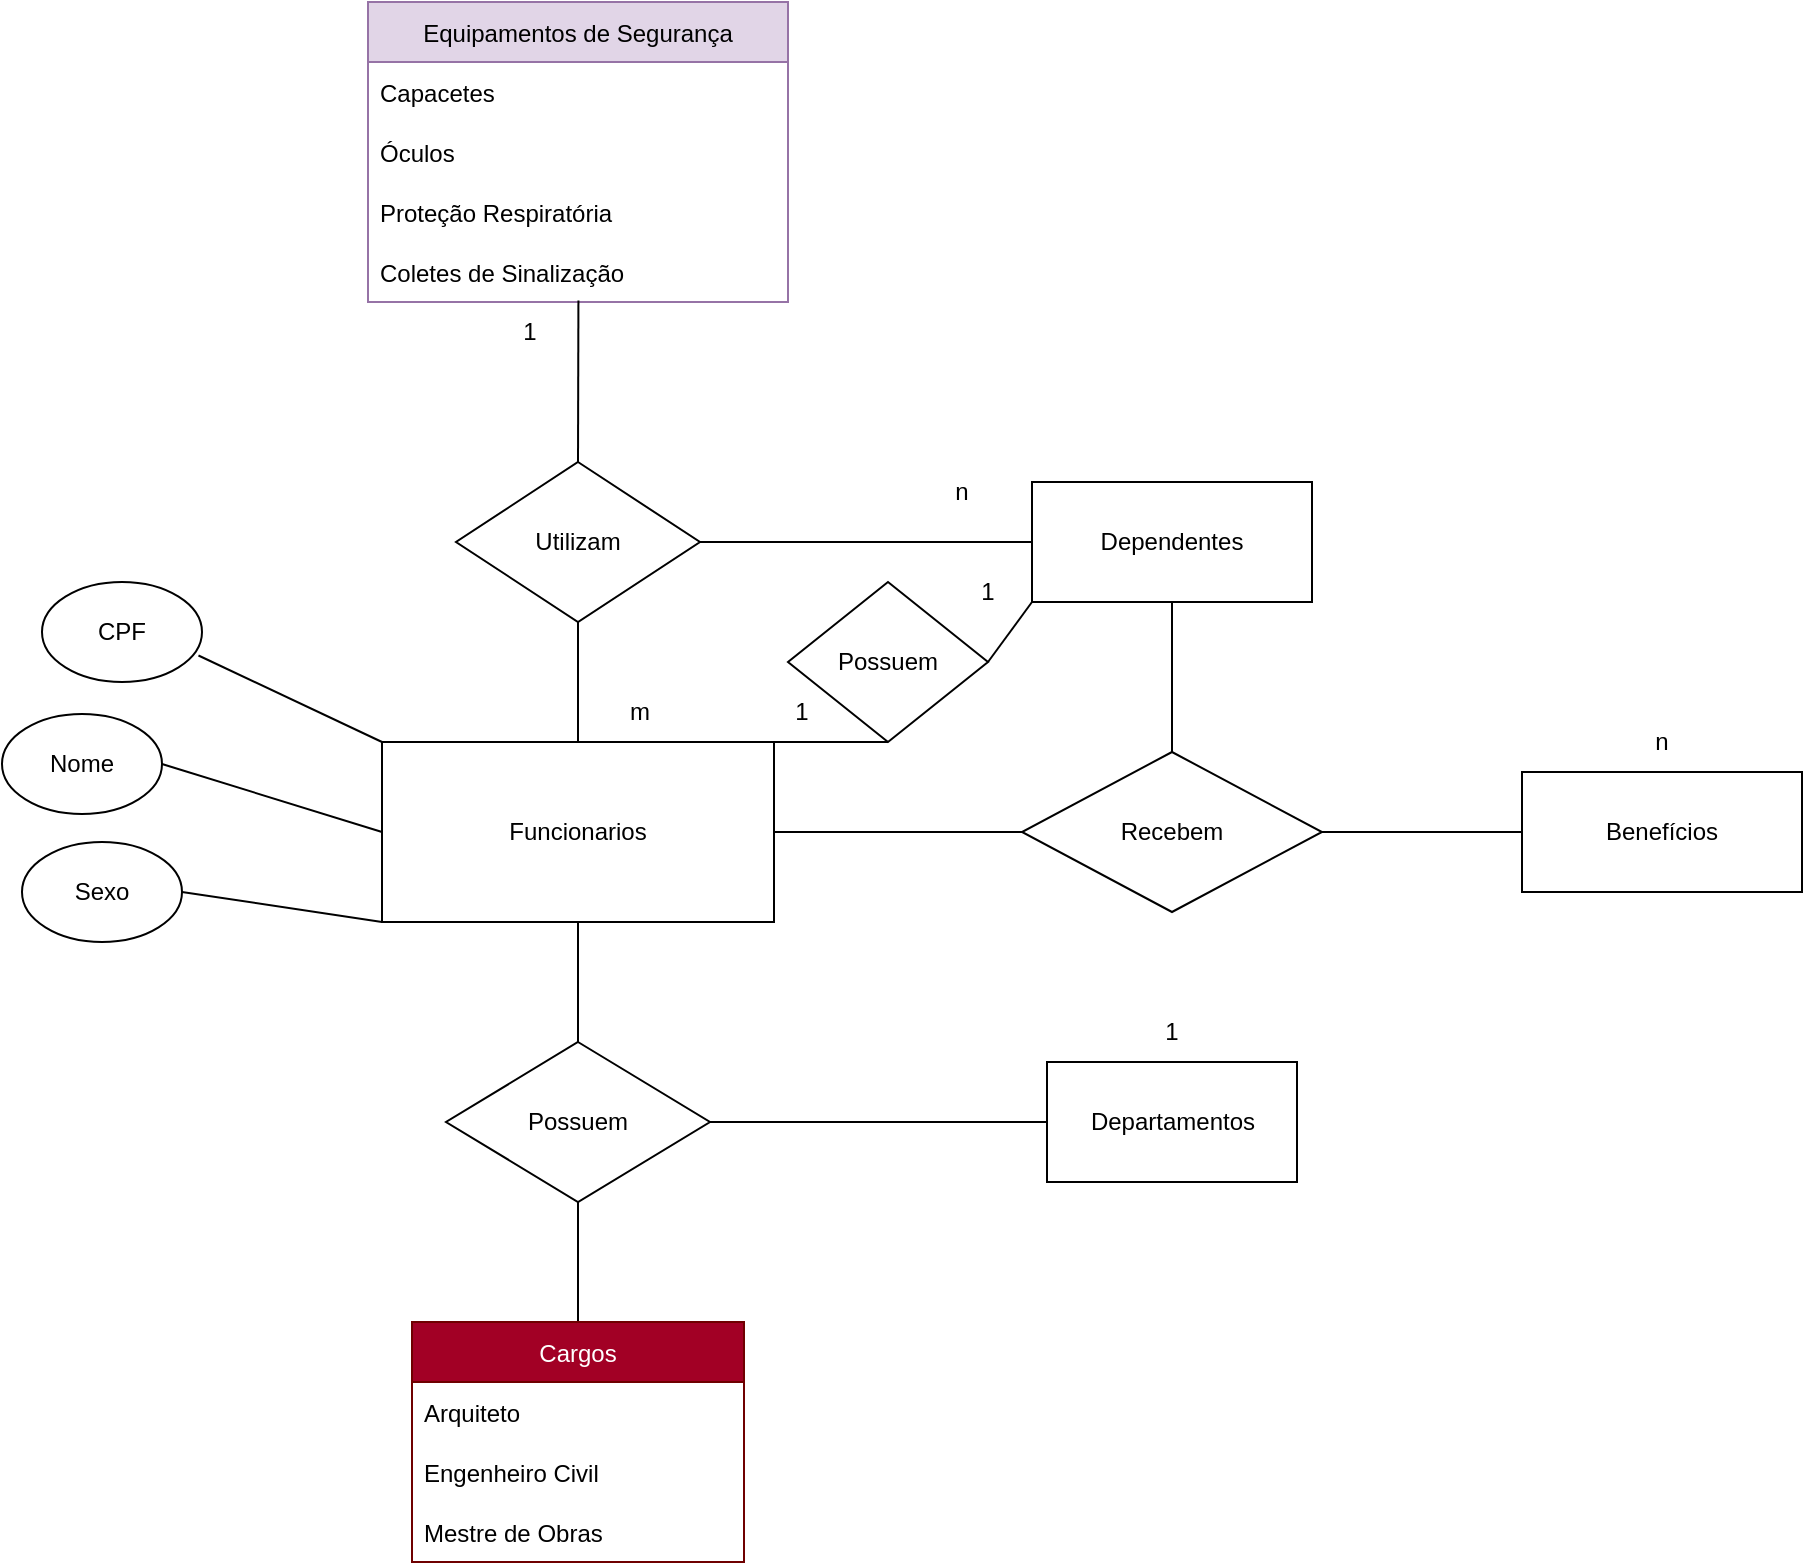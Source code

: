<mxfile version="17.1.3" type="github">
  <diagram id="5e9pFtbeVpfqY9gcgnI9" name="Page-1">
    <mxGraphModel dx="978" dy="2037" grid="1" gridSize="10" guides="1" tooltips="1" connect="1" arrows="1" fold="1" page="1" pageScale="1" pageWidth="827" pageHeight="1169" math="0" shadow="0">
      <root>
        <mxCell id="0" />
        <mxCell id="1" parent="0" />
        <mxCell id="cMNrE-TOFH_2MjUQXnrl-9" value="Funcionarios" style="rounded=0;whiteSpace=wrap;html=1;" parent="1" vertex="1">
          <mxGeometry x="310" y="-570" width="196" height="90" as="geometry" />
        </mxCell>
        <mxCell id="cMNrE-TOFH_2MjUQXnrl-11" value="" style="endArrow=none;html=1;rounded=0;entryX=0.5;entryY=1;entryDx=0;entryDy=0;" parent="1" target="cMNrE-TOFH_2MjUQXnrl-9" edge="1">
          <mxGeometry width="50" height="50" relative="1" as="geometry">
            <mxPoint x="408" y="-420" as="sourcePoint" />
            <mxPoint x="370" y="-470" as="targetPoint" />
          </mxGeometry>
        </mxCell>
        <mxCell id="cMNrE-TOFH_2MjUQXnrl-12" value="Departamentos" style="rounded=0;whiteSpace=wrap;html=1;" parent="1" vertex="1">
          <mxGeometry x="642.5" y="-410" width="125" height="60" as="geometry" />
        </mxCell>
        <mxCell id="cMNrE-TOFH_2MjUQXnrl-14" value="" style="endArrow=none;html=1;rounded=0;entryX=1;entryY=0.5;entryDx=0;entryDy=0;exitX=0;exitY=0.5;exitDx=0;exitDy=0;" parent="1" source="P_YVwLY5853t0Ip86XQi-1" target="cMNrE-TOFH_2MjUQXnrl-9" edge="1">
          <mxGeometry width="50" height="50" relative="1" as="geometry">
            <mxPoint x="590" y="-480" as="sourcePoint" />
            <mxPoint x="450" y="-300" as="targetPoint" />
          </mxGeometry>
        </mxCell>
        <mxCell id="P_YVwLY5853t0Ip86XQi-1" value="Recebem" style="rhombus;whiteSpace=wrap;html=1;" vertex="1" parent="1">
          <mxGeometry x="630" y="-565" width="150" height="80" as="geometry" />
        </mxCell>
        <mxCell id="P_YVwLY5853t0Ip86XQi-3" value="" style="endArrow=none;html=1;rounded=0;entryX=1;entryY=0.5;entryDx=0;entryDy=0;exitX=0;exitY=0.5;exitDx=0;exitDy=0;" edge="1" parent="1" source="cMNrE-TOFH_2MjUQXnrl-12" target="P_YVwLY5853t0Ip86XQi-6">
          <mxGeometry width="50" height="50" relative="1" as="geometry">
            <mxPoint x="705" y="-430" as="sourcePoint" />
            <mxPoint x="460" y="-410" as="targetPoint" />
          </mxGeometry>
        </mxCell>
        <mxCell id="P_YVwLY5853t0Ip86XQi-4" value="" style="endArrow=none;html=1;rounded=0;exitX=1;exitY=0.5;exitDx=0;exitDy=0;" edge="1" parent="1" source="P_YVwLY5853t0Ip86XQi-1" target="P_YVwLY5853t0Ip86XQi-5">
          <mxGeometry width="50" height="50" relative="1" as="geometry">
            <mxPoint x="830" y="-420" as="sourcePoint" />
            <mxPoint x="900" y="-525" as="targetPoint" />
          </mxGeometry>
        </mxCell>
        <mxCell id="P_YVwLY5853t0Ip86XQi-5" value="Benefícios" style="rounded=0;whiteSpace=wrap;html=1;" vertex="1" parent="1">
          <mxGeometry x="880" y="-555" width="140" height="60" as="geometry" />
        </mxCell>
        <mxCell id="P_YVwLY5853t0Ip86XQi-6" value="Possuem" style="rhombus;whiteSpace=wrap;html=1;" vertex="1" parent="1">
          <mxGeometry x="342" y="-420" width="132" height="80" as="geometry" />
        </mxCell>
        <mxCell id="P_YVwLY5853t0Ip86XQi-7" value="" style="endArrow=none;html=1;rounded=0;exitX=0.5;exitY=0;exitDx=0;exitDy=0;entryX=0.5;entryY=1;entryDx=0;entryDy=0;" edge="1" parent="1" target="P_YVwLY5853t0Ip86XQi-6">
          <mxGeometry width="50" height="50" relative="1" as="geometry">
            <mxPoint x="408.0" y="-280" as="sourcePoint" />
            <mxPoint x="660" y="-410" as="targetPoint" />
          </mxGeometry>
        </mxCell>
        <mxCell id="P_YVwLY5853t0Ip86XQi-8" value="Dependentes" style="rounded=0;whiteSpace=wrap;html=1;" vertex="1" parent="1">
          <mxGeometry x="635" y="-700" width="140" height="60" as="geometry" />
        </mxCell>
        <mxCell id="P_YVwLY5853t0Ip86XQi-11" value="" style="endArrow=none;html=1;rounded=0;entryX=0.5;entryY=1;entryDx=0;entryDy=0;exitX=0.5;exitY=0;exitDx=0;exitDy=0;" edge="1" parent="1" source="P_YVwLY5853t0Ip86XQi-1" target="P_YVwLY5853t0Ip86XQi-8">
          <mxGeometry width="50" height="50" relative="1" as="geometry">
            <mxPoint x="640" y="-360" as="sourcePoint" />
            <mxPoint x="690" y="-410" as="targetPoint" />
          </mxGeometry>
        </mxCell>
        <mxCell id="P_YVwLY5853t0Ip86XQi-17" value="Equipamentos de Segurança" style="swimlane;fontStyle=0;childLayout=stackLayout;horizontal=1;startSize=30;horizontalStack=0;resizeParent=1;resizeParentMax=0;resizeLast=0;collapsible=1;marginBottom=0;fillColor=#e1d5e7;strokeColor=#9673a6;" vertex="1" parent="1">
          <mxGeometry x="303" y="-940" width="210" height="150" as="geometry" />
        </mxCell>
        <mxCell id="P_YVwLY5853t0Ip86XQi-18" value="Capacetes" style="text;strokeColor=none;fillColor=none;align=left;verticalAlign=middle;spacingLeft=4;spacingRight=4;overflow=hidden;points=[[0,0.5],[1,0.5]];portConstraint=eastwest;rotatable=0;" vertex="1" parent="P_YVwLY5853t0Ip86XQi-17">
          <mxGeometry y="30" width="210" height="30" as="geometry" />
        </mxCell>
        <mxCell id="P_YVwLY5853t0Ip86XQi-19" value="Óculos" style="text;strokeColor=none;fillColor=none;align=left;verticalAlign=middle;spacingLeft=4;spacingRight=4;overflow=hidden;points=[[0,0.5],[1,0.5]];portConstraint=eastwest;rotatable=0;" vertex="1" parent="P_YVwLY5853t0Ip86XQi-17">
          <mxGeometry y="60" width="210" height="30" as="geometry" />
        </mxCell>
        <mxCell id="P_YVwLY5853t0Ip86XQi-20" value="Proteção Respiratória" style="text;strokeColor=none;fillColor=none;align=left;verticalAlign=middle;spacingLeft=4;spacingRight=4;overflow=hidden;points=[[0,0.5],[1,0.5]];portConstraint=eastwest;rotatable=0;" vertex="1" parent="P_YVwLY5853t0Ip86XQi-17">
          <mxGeometry y="90" width="210" height="30" as="geometry" />
        </mxCell>
        <mxCell id="P_YVwLY5853t0Ip86XQi-35" value="Coletes de Sinalização" style="text;strokeColor=none;fillColor=none;align=left;verticalAlign=middle;spacingLeft=4;spacingRight=4;overflow=hidden;points=[[0,0.5],[1,0.5]];portConstraint=eastwest;rotatable=0;" vertex="1" parent="P_YVwLY5853t0Ip86XQi-17">
          <mxGeometry y="120" width="210" height="30" as="geometry" />
        </mxCell>
        <mxCell id="P_YVwLY5853t0Ip86XQi-21" value="" style="endArrow=none;html=1;rounded=0;entryX=0;entryY=0.5;entryDx=0;entryDy=0;exitX=1;exitY=0.5;exitDx=0;exitDy=0;" edge="1" parent="1" source="P_YVwLY5853t0Ip86XQi-24" target="P_YVwLY5853t0Ip86XQi-8">
          <mxGeometry width="50" height="50" relative="1" as="geometry">
            <mxPoint x="630" y="-610" as="sourcePoint" />
            <mxPoint x="680" y="-660" as="targetPoint" />
          </mxGeometry>
        </mxCell>
        <mxCell id="P_YVwLY5853t0Ip86XQi-22" value="" style="endArrow=none;html=1;rounded=0;exitX=0.5;exitY=0;exitDx=0;exitDy=0;" edge="1" parent="1" source="cMNrE-TOFH_2MjUQXnrl-9">
          <mxGeometry width="50" height="50" relative="1" as="geometry">
            <mxPoint x="630" y="-450" as="sourcePoint" />
            <mxPoint x="408" y="-630" as="targetPoint" />
          </mxGeometry>
        </mxCell>
        <mxCell id="P_YVwLY5853t0Ip86XQi-24" value="Utilizam" style="rhombus;whiteSpace=wrap;html=1;" vertex="1" parent="1">
          <mxGeometry x="347" y="-710" width="122" height="80" as="geometry" />
        </mxCell>
        <mxCell id="P_YVwLY5853t0Ip86XQi-26" value="" style="endArrow=none;html=1;rounded=0;exitX=0.5;exitY=0;exitDx=0;exitDy=0;entryX=0.501;entryY=0.975;entryDx=0;entryDy=0;entryPerimeter=0;" edge="1" parent="1" source="P_YVwLY5853t0Ip86XQi-24" target="P_YVwLY5853t0Ip86XQi-35">
          <mxGeometry width="50" height="50" relative="1" as="geometry">
            <mxPoint x="635" y="-830" as="sourcePoint" />
            <mxPoint x="420" y="-790" as="targetPoint" />
          </mxGeometry>
        </mxCell>
        <mxCell id="P_YVwLY5853t0Ip86XQi-31" value="Cargos" style="swimlane;fontStyle=0;childLayout=stackLayout;horizontal=1;startSize=30;horizontalStack=0;resizeParent=1;resizeParentMax=0;resizeLast=0;collapsible=1;marginBottom=0;fillColor=#a20025;strokeColor=#6F0000;fontColor=#ffffff;" vertex="1" parent="1">
          <mxGeometry x="325" y="-280" width="166" height="120" as="geometry" />
        </mxCell>
        <mxCell id="P_YVwLY5853t0Ip86XQi-32" value="Arquiteto" style="text;strokeColor=none;fillColor=none;align=left;verticalAlign=middle;spacingLeft=4;spacingRight=4;overflow=hidden;points=[[0,0.5],[1,0.5]];portConstraint=eastwest;rotatable=0;" vertex="1" parent="P_YVwLY5853t0Ip86XQi-31">
          <mxGeometry y="30" width="166" height="30" as="geometry" />
        </mxCell>
        <mxCell id="P_YVwLY5853t0Ip86XQi-33" value="Engenheiro Civil" style="text;strokeColor=none;fillColor=none;align=left;verticalAlign=middle;spacingLeft=4;spacingRight=4;overflow=hidden;points=[[0,0.5],[1,0.5]];portConstraint=eastwest;rotatable=0;" vertex="1" parent="P_YVwLY5853t0Ip86XQi-31">
          <mxGeometry y="60" width="166" height="30" as="geometry" />
        </mxCell>
        <mxCell id="P_YVwLY5853t0Ip86XQi-34" value="Mestre de Obras" style="text;strokeColor=none;fillColor=none;align=left;verticalAlign=middle;spacingLeft=4;spacingRight=4;overflow=hidden;points=[[0,0.5],[1,0.5]];portConstraint=eastwest;rotatable=0;" vertex="1" parent="P_YVwLY5853t0Ip86XQi-31">
          <mxGeometry y="90" width="166" height="30" as="geometry" />
        </mxCell>
        <mxCell id="P_YVwLY5853t0Ip86XQi-36" value="CPF" style="ellipse;whiteSpace=wrap;html=1;" vertex="1" parent="1">
          <mxGeometry x="140" y="-650" width="80" height="50" as="geometry" />
        </mxCell>
        <mxCell id="P_YVwLY5853t0Ip86XQi-37" value="Nome" style="ellipse;whiteSpace=wrap;html=1;" vertex="1" parent="1">
          <mxGeometry x="120" y="-584" width="80" height="50" as="geometry" />
        </mxCell>
        <mxCell id="P_YVwLY5853t0Ip86XQi-38" value="Possuem" style="rhombus;whiteSpace=wrap;html=1;" vertex="1" parent="1">
          <mxGeometry x="513" y="-650" width="100" height="80" as="geometry" />
        </mxCell>
        <mxCell id="P_YVwLY5853t0Ip86XQi-39" value="" style="endArrow=none;html=1;rounded=0;entryX=0;entryY=1;entryDx=0;entryDy=0;exitX=1;exitY=0.5;exitDx=0;exitDy=0;" edge="1" parent="1" source="P_YVwLY5853t0Ip86XQi-38" target="P_YVwLY5853t0Ip86XQi-8">
          <mxGeometry width="50" height="50" relative="1" as="geometry">
            <mxPoint x="580" y="-530" as="sourcePoint" />
            <mxPoint x="630" y="-580" as="targetPoint" />
          </mxGeometry>
        </mxCell>
        <mxCell id="P_YVwLY5853t0Ip86XQi-40" value="" style="endArrow=none;html=1;rounded=0;exitX=1;exitY=0;exitDx=0;exitDy=0;entryX=0.5;entryY=1;entryDx=0;entryDy=0;" edge="1" parent="1" source="cMNrE-TOFH_2MjUQXnrl-9" target="P_YVwLY5853t0Ip86XQi-38">
          <mxGeometry width="50" height="50" relative="1" as="geometry">
            <mxPoint x="580" y="-530" as="sourcePoint" />
            <mxPoint x="560" y="-570" as="targetPoint" />
          </mxGeometry>
        </mxCell>
        <mxCell id="P_YVwLY5853t0Ip86XQi-41" value="" style="endArrow=none;html=1;rounded=0;exitX=0;exitY=0;exitDx=0;exitDy=0;entryX=0.978;entryY=0.735;entryDx=0;entryDy=0;entryPerimeter=0;" edge="1" parent="1" source="cMNrE-TOFH_2MjUQXnrl-9" target="P_YVwLY5853t0Ip86XQi-36">
          <mxGeometry width="50" height="50" relative="1" as="geometry">
            <mxPoint x="580" y="-530" as="sourcePoint" />
            <mxPoint x="220" y="-610" as="targetPoint" />
          </mxGeometry>
        </mxCell>
        <mxCell id="P_YVwLY5853t0Ip86XQi-42" value="" style="endArrow=none;html=1;rounded=0;exitX=1;exitY=0.5;exitDx=0;exitDy=0;entryX=0;entryY=0.5;entryDx=0;entryDy=0;" edge="1" parent="1" source="P_YVwLY5853t0Ip86XQi-37" target="cMNrE-TOFH_2MjUQXnrl-9">
          <mxGeometry width="50" height="50" relative="1" as="geometry">
            <mxPoint x="580" y="-530" as="sourcePoint" />
            <mxPoint x="630" y="-580" as="targetPoint" />
          </mxGeometry>
        </mxCell>
        <mxCell id="P_YVwLY5853t0Ip86XQi-43" value="Sexo" style="ellipse;whiteSpace=wrap;html=1;" vertex="1" parent="1">
          <mxGeometry x="130" y="-520" width="80" height="50" as="geometry" />
        </mxCell>
        <mxCell id="P_YVwLY5853t0Ip86XQi-44" value="" style="endArrow=none;html=1;rounded=0;exitX=1;exitY=0.5;exitDx=0;exitDy=0;entryX=0;entryY=1;entryDx=0;entryDy=0;" edge="1" parent="1" source="P_YVwLY5853t0Ip86XQi-43" target="cMNrE-TOFH_2MjUQXnrl-9">
          <mxGeometry width="50" height="50" relative="1" as="geometry">
            <mxPoint x="580" y="-530" as="sourcePoint" />
            <mxPoint x="630" y="-580" as="targetPoint" />
          </mxGeometry>
        </mxCell>
        <mxCell id="P_YVwLY5853t0Ip86XQi-45" value="1" style="text;html=1;strokeColor=none;fillColor=none;align=center;verticalAlign=middle;whiteSpace=wrap;rounded=0;" vertex="1" parent="1">
          <mxGeometry x="490" y="-600" width="60" height="30" as="geometry" />
        </mxCell>
        <mxCell id="P_YVwLY5853t0Ip86XQi-46" value="1" style="text;html=1;strokeColor=none;fillColor=none;align=center;verticalAlign=middle;whiteSpace=wrap;rounded=0;" vertex="1" parent="1">
          <mxGeometry x="582.5" y="-660" width="60" height="30" as="geometry" />
        </mxCell>
        <mxCell id="P_YVwLY5853t0Ip86XQi-47" value="m" style="text;html=1;strokeColor=none;fillColor=none;align=center;verticalAlign=middle;whiteSpace=wrap;rounded=0;" vertex="1" parent="1">
          <mxGeometry x="409" y="-600" width="60" height="30" as="geometry" />
        </mxCell>
        <mxCell id="P_YVwLY5853t0Ip86XQi-48" value="1" style="text;html=1;strokeColor=none;fillColor=none;align=center;verticalAlign=middle;whiteSpace=wrap;rounded=0;" vertex="1" parent="1">
          <mxGeometry x="354" y="-790" width="60" height="30" as="geometry" />
        </mxCell>
        <mxCell id="P_YVwLY5853t0Ip86XQi-49" value="n" style="text;html=1;strokeColor=none;fillColor=none;align=center;verticalAlign=middle;whiteSpace=wrap;rounded=0;" vertex="1" parent="1">
          <mxGeometry x="920" y="-585" width="60" height="30" as="geometry" />
        </mxCell>
        <mxCell id="P_YVwLY5853t0Ip86XQi-50" value="1" style="text;html=1;strokeColor=none;fillColor=none;align=center;verticalAlign=middle;whiteSpace=wrap;rounded=0;" vertex="1" parent="1">
          <mxGeometry x="675" y="-440" width="60" height="30" as="geometry" />
        </mxCell>
        <mxCell id="P_YVwLY5853t0Ip86XQi-52" value="n" style="text;html=1;strokeColor=none;fillColor=none;align=center;verticalAlign=middle;whiteSpace=wrap;rounded=0;" vertex="1" parent="1">
          <mxGeometry x="570" y="-710" width="60" height="30" as="geometry" />
        </mxCell>
      </root>
    </mxGraphModel>
  </diagram>
</mxfile>
